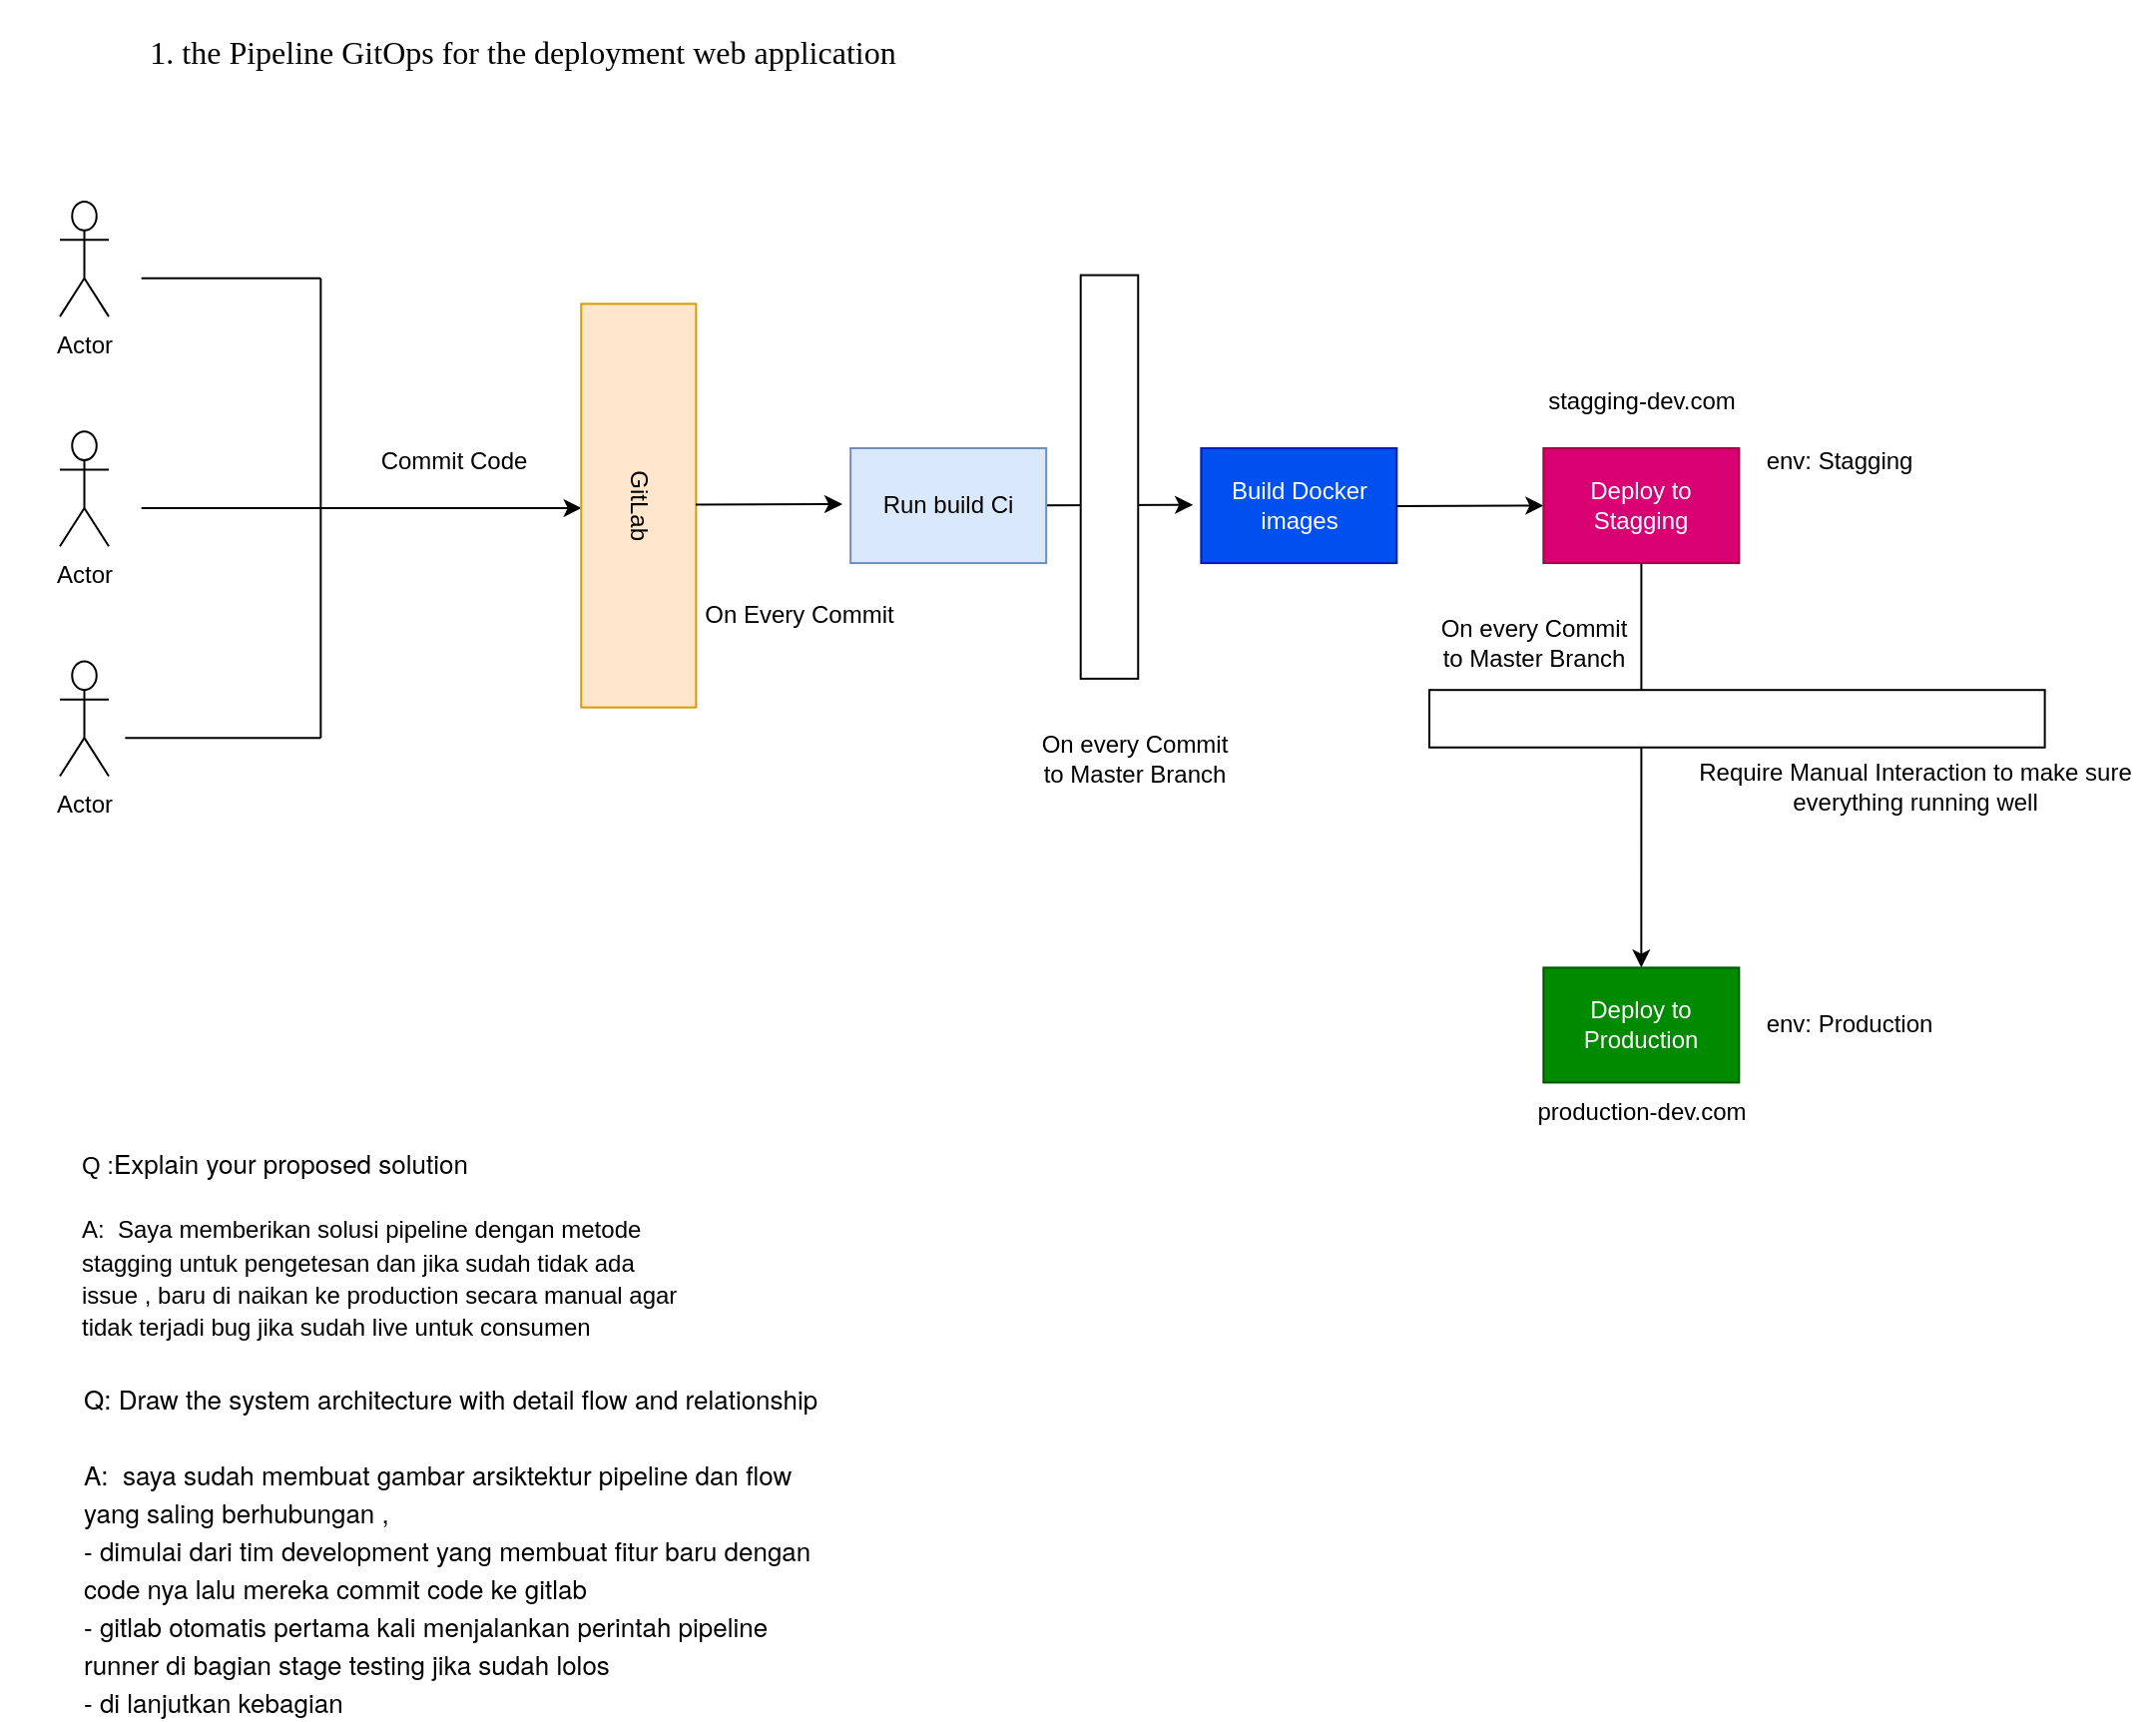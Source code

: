 <mxfile version="20.4.0" type="github">
  <diagram id="zloy9zrLZ1wWkiFGT145" name="Page-1">
    <mxGraphModel dx="1261" dy="860" grid="1" gridSize="10" guides="1" tooltips="1" connect="1" arrows="1" fold="1" page="1" pageScale="1" pageWidth="1169" pageHeight="1654" math="0" shadow="0">
      <root>
        <mxCell id="0" />
        <mxCell id="1" parent="0" />
        <mxCell id="tNd2uU0bsCmuSxHjag_w-1" value="" style="group;movable=0;resizable=0;rotatable=0;deletable=0;editable=0;connectable=0;" parent="1" vertex="1" connectable="0">
          <mxGeometry x="70" y="110" width="1004.51" height="471.224" as="geometry" />
        </mxCell>
        <mxCell id="tNd2uU0bsCmuSxHjag_w-3" value="Actor" style="shape=umlActor;verticalLabelPosition=bottom;verticalAlign=top;html=1;outlineConnect=0;" parent="tNd2uU0bsCmuSxHjag_w-1" vertex="1">
          <mxGeometry width="24.5" height="57.551" as="geometry" />
        </mxCell>
        <mxCell id="tNd2uU0bsCmuSxHjag_w-4" value="Actor" style="shape=umlActor;verticalLabelPosition=bottom;verticalAlign=top;html=1;outlineConnect=0;" parent="tNd2uU0bsCmuSxHjag_w-1" vertex="1">
          <mxGeometry y="115.102" width="24.5" height="57.551" as="geometry" />
        </mxCell>
        <mxCell id="tNd2uU0bsCmuSxHjag_w-5" value="Actor" style="shape=umlActor;verticalLabelPosition=bottom;verticalAlign=top;html=1;outlineConnect=0;" parent="tNd2uU0bsCmuSxHjag_w-1" vertex="1">
          <mxGeometry y="230.204" width="24.5" height="57.551" as="geometry" />
        </mxCell>
        <mxCell id="tNd2uU0bsCmuSxHjag_w-6" value="" style="endArrow=none;html=1;rounded=0;" parent="tNd2uU0bsCmuSxHjag_w-1" edge="1">
          <mxGeometry width="50" height="50" relative="1" as="geometry">
            <mxPoint x="40.834" y="38.367" as="sourcePoint" />
            <mxPoint x="130.668" y="38.367" as="targetPoint" />
          </mxGeometry>
        </mxCell>
        <mxCell id="tNd2uU0bsCmuSxHjag_w-7" value="" style="endArrow=none;html=1;rounded=0;" parent="tNd2uU0bsCmuSxHjag_w-1" edge="1">
          <mxGeometry width="50" height="50" relative="1" as="geometry">
            <mxPoint x="40.834" y="153.469" as="sourcePoint" />
            <mxPoint x="130.668" y="153.469" as="targetPoint" />
          </mxGeometry>
        </mxCell>
        <mxCell id="tNd2uU0bsCmuSxHjag_w-8" value="" style="endArrow=none;html=1;rounded=0;" parent="tNd2uU0bsCmuSxHjag_w-1" edge="1">
          <mxGeometry width="50" height="50" relative="1" as="geometry">
            <mxPoint x="32.667" y="268.571" as="sourcePoint" />
            <mxPoint x="130.668" y="268.571" as="targetPoint" />
          </mxGeometry>
        </mxCell>
        <mxCell id="tNd2uU0bsCmuSxHjag_w-9" value="" style="endArrow=none;html=1;rounded=0;" parent="tNd2uU0bsCmuSxHjag_w-1" edge="1">
          <mxGeometry width="50" height="50" relative="1" as="geometry">
            <mxPoint x="130.668" y="38.367" as="sourcePoint" />
            <mxPoint x="130.668" y="268.571" as="targetPoint" />
          </mxGeometry>
        </mxCell>
        <mxCell id="tNd2uU0bsCmuSxHjag_w-10" value="" style="endArrow=classic;html=1;rounded=0;" parent="tNd2uU0bsCmuSxHjag_w-1" edge="1">
          <mxGeometry width="50" height="50" relative="1" as="geometry">
            <mxPoint x="130.668" y="153.469" as="sourcePoint" />
            <mxPoint x="261.336" y="153.469" as="targetPoint" />
          </mxGeometry>
        </mxCell>
        <mxCell id="tNd2uU0bsCmuSxHjag_w-11" value="Commit Code" style="text;html=1;align=center;verticalAlign=middle;resizable=0;points=[];autosize=1;strokeColor=none;fillColor=none;" parent="tNd2uU0bsCmuSxHjag_w-1" vertex="1">
          <mxGeometry x="147.001" y="115.102" width="100" height="30" as="geometry" />
        </mxCell>
        <mxCell id="tNd2uU0bsCmuSxHjag_w-12" value="GitLab" style="rounded=0;whiteSpace=wrap;html=1;rotation=90;fillColor=#ffe6cc;strokeColor=#d79b00;" parent="tNd2uU0bsCmuSxHjag_w-1" vertex="1">
          <mxGeometry x="188.856" y="123.495" width="202.127" height="57.551" as="geometry" />
        </mxCell>
        <mxCell id="tNd2uU0bsCmuSxHjag_w-13" value="" style="endArrow=classic;html=1;rounded=0;" parent="tNd2uU0bsCmuSxHjag_w-1" edge="1">
          <mxGeometry width="50" height="50" relative="1" as="geometry">
            <mxPoint x="318.503" y="151.791" as="sourcePoint" />
            <mxPoint x="392.004" y="151.551" as="targetPoint" />
            <Array as="points">
              <mxPoint x="383.837" y="151.551" />
            </Array>
          </mxGeometry>
        </mxCell>
        <mxCell id="tNd2uU0bsCmuSxHjag_w-15" value="" style="endArrow=classic;html=1;rounded=0;" parent="tNd2uU0bsCmuSxHjag_w-1" edge="1">
          <mxGeometry width="50" height="50" relative="1" as="geometry">
            <mxPoint x="494.088" y="152.107" as="sourcePoint" />
            <mxPoint x="567.589" y="151.868" as="targetPoint" />
            <Array as="points">
              <mxPoint x="559.422" y="151.868" />
            </Array>
          </mxGeometry>
        </mxCell>
        <mxCell id="tNd2uU0bsCmuSxHjag_w-14" value="Run build Ci" style="rounded=0;whiteSpace=wrap;html=1;fillColor=#dae8fc;strokeColor=#6c8ebf;" parent="tNd2uU0bsCmuSxHjag_w-1" vertex="1">
          <mxGeometry x="396.087" y="123.495" width="98.001" height="57.551" as="geometry" />
        </mxCell>
        <mxCell id="tNd2uU0bsCmuSxHjag_w-16" value="On Every Commit" style="text;html=1;align=center;verticalAlign=middle;resizable=0;points=[];autosize=1;strokeColor=none;fillColor=none;" parent="tNd2uU0bsCmuSxHjag_w-1" vertex="1">
          <mxGeometry x="310.336" y="191.837" width="120" height="30" as="geometry" />
        </mxCell>
        <mxCell id="tNd2uU0bsCmuSxHjag_w-17" value="On every Commit&lt;br&gt;to Master Branch" style="text;html=1;align=center;verticalAlign=middle;resizable=0;points=[];autosize=1;strokeColor=none;fillColor=none;" parent="tNd2uU0bsCmuSxHjag_w-1" vertex="1">
          <mxGeometry x="477.755" y="258.98" width="120" height="40" as="geometry" />
        </mxCell>
        <mxCell id="tNd2uU0bsCmuSxHjag_w-18" value="Build Docker images" style="rounded=0;whiteSpace=wrap;html=1;fillColor=#0050ef;fontColor=#ffffff;strokeColor=#001DBC;" parent="tNd2uU0bsCmuSxHjag_w-1" vertex="1">
          <mxGeometry x="571.672" y="123.495" width="98.001" height="57.551" as="geometry" />
        </mxCell>
        <mxCell id="tNd2uU0bsCmuSxHjag_w-19" value="" style="endArrow=classic;html=1;rounded=0;" parent="tNd2uU0bsCmuSxHjag_w-1" edge="1">
          <mxGeometry width="50" height="50" relative="1" as="geometry">
            <mxPoint x="669.673" y="152.51" as="sourcePoint" />
            <mxPoint x="743.174" y="152.27" as="targetPoint" />
            <Array as="points">
              <mxPoint x="735.007" y="152.27" />
            </Array>
          </mxGeometry>
        </mxCell>
        <mxCell id="tNd2uU0bsCmuSxHjag_w-20" style="edgeStyle=orthogonalEdgeStyle;rounded=0;orthogonalLoop=1;jettySize=auto;html=1;" parent="tNd2uU0bsCmuSxHjag_w-1" source="tNd2uU0bsCmuSxHjag_w-21" edge="1">
          <mxGeometry relative="1" as="geometry">
            <mxPoint x="792.175" y="383.673" as="targetPoint" />
          </mxGeometry>
        </mxCell>
        <mxCell id="tNd2uU0bsCmuSxHjag_w-21" value="Deploy to Stagging" style="rounded=0;whiteSpace=wrap;html=1;fillColor=#d80073;fontColor=#ffffff;strokeColor=#A50040;" parent="tNd2uU0bsCmuSxHjag_w-1" vertex="1">
          <mxGeometry x="743.174" y="123.495" width="98.001" height="57.551" as="geometry" />
        </mxCell>
        <mxCell id="tNd2uU0bsCmuSxHjag_w-22" value="env: Stagging" style="text;html=1;align=center;verticalAlign=middle;resizable=0;points=[];autosize=1;strokeColor=none;fillColor=none;" parent="tNd2uU0bsCmuSxHjag_w-1" vertex="1">
          <mxGeometry x="841.175" y="115.102" width="100" height="30" as="geometry" />
        </mxCell>
        <mxCell id="tNd2uU0bsCmuSxHjag_w-23" value="" style="rounded=0;whiteSpace=wrap;html=1;rotation=-180;" parent="tNd2uU0bsCmuSxHjag_w-1" vertex="1">
          <mxGeometry x="686.007" y="244.592" width="308.295" height="28.776" as="geometry" />
        </mxCell>
        <mxCell id="tNd2uU0bsCmuSxHjag_w-24" value="Deploy to Production" style="rounded=0;whiteSpace=wrap;html=1;fillColor=#008a00;fontColor=#ffffff;strokeColor=#005700;" parent="tNd2uU0bsCmuSxHjag_w-1" vertex="1">
          <mxGeometry x="743.174" y="383.673" width="98.001" height="57.551" as="geometry" />
        </mxCell>
        <mxCell id="tNd2uU0bsCmuSxHjag_w-25" value="env: Production" style="text;html=1;align=center;verticalAlign=middle;resizable=0;points=[];autosize=1;strokeColor=none;fillColor=none;" parent="tNd2uU0bsCmuSxHjag_w-1" vertex="1">
          <mxGeometry x="841.178" y="397.453" width="110" height="30" as="geometry" />
        </mxCell>
        <mxCell id="tNd2uU0bsCmuSxHjag_w-26" value="Require Manual Interaction to make sure&lt;br&gt;everything running well" style="text;html=1;align=center;verticalAlign=middle;resizable=0;points=[];autosize=1;strokeColor=none;fillColor=none;" parent="tNd2uU0bsCmuSxHjag_w-1" vertex="1">
          <mxGeometry x="808.508" y="273.367" width="240" height="40" as="geometry" />
        </mxCell>
        <mxCell id="tNd2uU0bsCmuSxHjag_w-27" value="On every Commit&lt;br&gt;to Master Branch" style="text;html=1;align=center;verticalAlign=middle;resizable=0;points=[];autosize=1;strokeColor=none;fillColor=none;" parent="tNd2uU0bsCmuSxHjag_w-1" vertex="1">
          <mxGeometry x="677.84" y="201.429" width="120" height="40" as="geometry" />
        </mxCell>
        <mxCell id="tNd2uU0bsCmuSxHjag_w-28" value="stagging-dev.com" style="text;html=1;align=center;verticalAlign=middle;resizable=0;points=[];autosize=1;strokeColor=none;fillColor=none;" parent="tNd2uU0bsCmuSxHjag_w-1" vertex="1">
          <mxGeometry x="732.177" y="85.099" width="120" height="30" as="geometry" />
        </mxCell>
        <mxCell id="tNd2uU0bsCmuSxHjag_w-29" value="production-dev.com" style="text;html=1;align=center;verticalAlign=middle;resizable=0;points=[];autosize=1;strokeColor=none;fillColor=none;" parent="tNd2uU0bsCmuSxHjag_w-1" vertex="1">
          <mxGeometry x="727.174" y="441.224" width="130" height="30" as="geometry" />
        </mxCell>
        <mxCell id="tNd2uU0bsCmuSxHjag_w-2" value="" style="rounded=0;whiteSpace=wrap;html=1;rotation=90;fillColor=default;" parent="tNd2uU0bsCmuSxHjag_w-1" vertex="1">
          <mxGeometry x="424.671" y="123.495" width="202.127" height="28.776" as="geometry" />
        </mxCell>
        <mxCell id="tNd2uU0bsCmuSxHjag_w-30" value="&lt;div style=&quot;text-align: start;&quot; title=&quot;Page 2&quot; class=&quot;page&quot;&gt;&lt;div style=&quot;background-color: rgb(255, 255, 255);&quot; class=&quot;section&quot;&gt;&lt;div class=&quot;layoutArea&quot;&gt;&lt;div class=&quot;column&quot;&gt;&lt;ol&gt;&lt;li style=&quot;font-size: 12pt; font-family: Verdana;&quot;&gt;&lt;p&gt;&lt;span style=&quot;font-size: 12pt;&quot;&gt;the Pipeline GitOps for the deployment web application&lt;/span&gt;&lt;/p&gt;&lt;/li&gt;&lt;/ol&gt;&lt;/div&gt;&lt;/div&gt;&lt;/div&gt;&lt;/div&gt;" style="text;html=1;strokeColor=none;fillColor=none;align=center;verticalAlign=middle;whiteSpace=wrap;rounded=0;" parent="1" vertex="1">
          <mxGeometry x="40" y="20" width="500" height="30" as="geometry" />
        </mxCell>
        <mxCell id="oYzulSO1W2avh9bHJtCn-2" value="&lt;div style=&quot;text-align: left;&quot;&gt;&lt;br&gt;&lt;/div&gt;&lt;div style=&quot;text-align: left;&quot;&gt;Q :&lt;span style=&quot;font-family: &amp;quot;Helvetica Neue&amp;quot;; font-size: 13px;&quot;&gt;Explain your proposed solution&lt;/span&gt;&lt;/div&gt;&lt;span style=&quot;font-family: &amp;quot;Helvetica Neue&amp;quot;; font-size: 13px;&quot;&gt;&lt;div style=&quot;text-align: left;&quot;&gt;&lt;span style=&quot;font-family: Helvetica; font-size: 12px;&quot;&gt;&lt;br&gt;&lt;/span&gt;&lt;/div&gt;&lt;div style=&quot;text-align: left;&quot;&gt;&lt;span style=&quot;font-family: Helvetica; font-size: 12px;&quot;&gt;A: &amp;nbsp;Saya memberikan solusi pipeline dengan metode stagging untuk pengetesan dan jika sudah tidak ada issue , baru di naikan ke production secara manual agar tidak terjadi bug jika sudah live untuk consumen&lt;/span&gt;&lt;/div&gt;&lt;/span&gt;" style="text;html=1;strokeColor=none;fillColor=none;align=center;verticalAlign=middle;whiteSpace=wrap;rounded=0;" vertex="1" parent="1">
          <mxGeometry x="80" y="610" width="310" height="30" as="geometry" />
        </mxCell>
        <mxCell id="oYzulSO1W2avh9bHJtCn-4" value="&lt;p style=&quot;margin: 0px; font-stretch: normal; font-size: 13px; line-height: normal; font-family: &amp;quot;Helvetica Neue&amp;quot;;&quot;&gt;Q: Draw the system architecture with detail flow and relationship&lt;/p&gt;&lt;p style=&quot;margin: 0px; font-stretch: normal; font-size: 13px; line-height: normal; font-family: &amp;quot;Helvetica Neue&amp;quot;;&quot;&gt;&lt;br&gt;&lt;/p&gt;&lt;p style=&quot;margin: 0px; font-stretch: normal; font-size: 13px; line-height: normal; font-family: &amp;quot;Helvetica Neue&amp;quot;;&quot;&gt;A: &amp;nbsp;saya sudah membuat gambar arsiktektur pipeline dan flow yang saling berhubungan ,&amp;nbsp;&lt;/p&gt;&lt;p style=&quot;margin: 0px; font-stretch: normal; font-size: 13px; line-height: normal; font-family: &amp;quot;Helvetica Neue&amp;quot;;&quot;&gt;- dimulai dari tim development yang membuat fitur baru dengan code nya lalu mereka commit code ke gitlab&lt;/p&gt;&lt;p style=&quot;margin: 0px; font-stretch: normal; font-size: 13px; line-height: normal; font-family: &amp;quot;Helvetica Neue&amp;quot;;&quot;&gt;- gitlab otomatis pertama kali menjalankan perintah pipeline runner di bagian stage testing jika sudah lolos&lt;/p&gt;&lt;p style=&quot;margin: 0px; font-stretch: normal; font-size: 13px; line-height: normal; font-family: &amp;quot;Helvetica Neue&amp;quot;;&quot;&gt;- di lanjutkan kebagian&amp;nbsp;&lt;/p&gt;" style="text;html=1;strokeColor=none;fillColor=none;align=left;verticalAlign=middle;whiteSpace=wrap;rounded=0;" vertex="1" parent="1">
          <mxGeometry x="80" y="770" width="380" height="30" as="geometry" />
        </mxCell>
      </root>
    </mxGraphModel>
  </diagram>
</mxfile>
